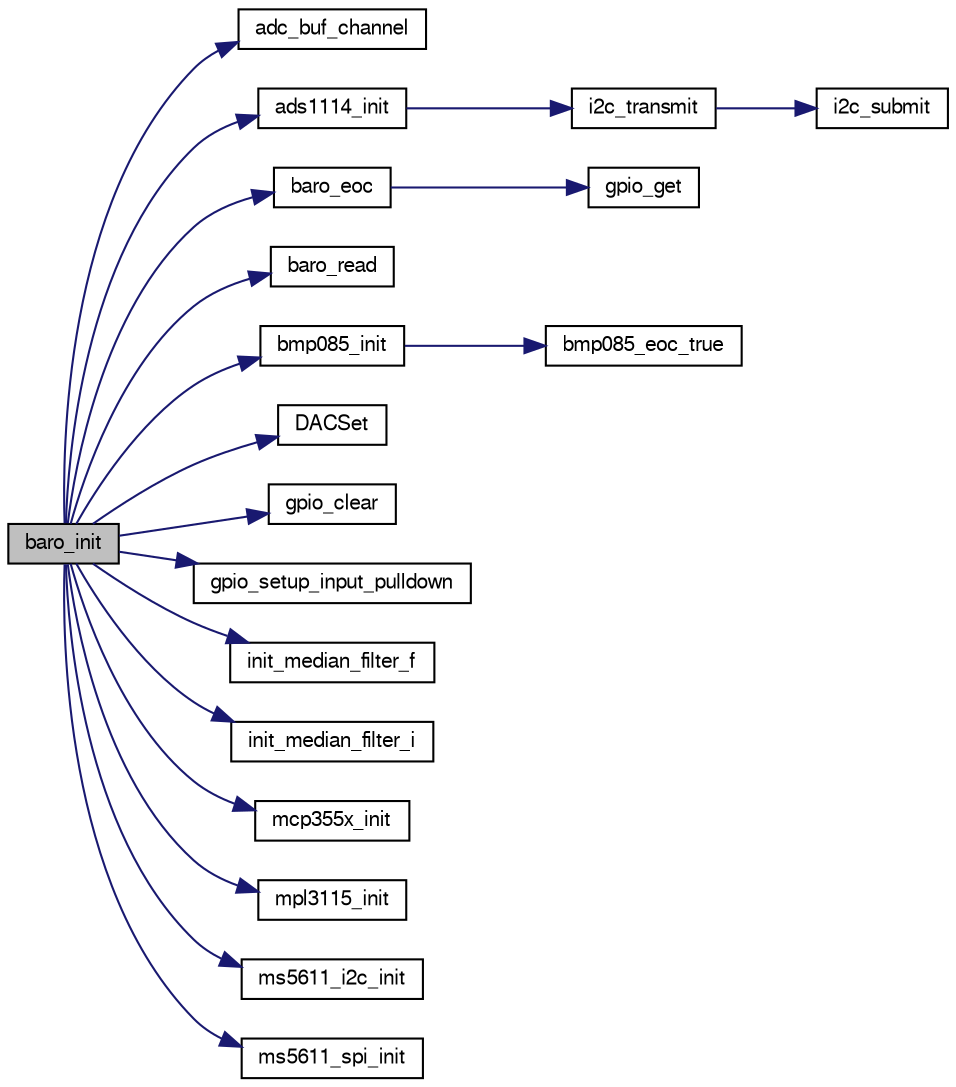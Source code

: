 digraph "baro_init"
{
  edge [fontname="FreeSans",fontsize="10",labelfontname="FreeSans",labelfontsize="10"];
  node [fontname="FreeSans",fontsize="10",shape=record];
  rankdir="LR";
  Node1 [label="baro_init",height=0.2,width=0.4,color="black", fillcolor="grey75", style="filled", fontcolor="black"];
  Node1 -> Node2 [color="midnightblue",fontsize="10",style="solid",fontname="FreeSans"];
  Node2 [label="adc_buf_channel",height=0.2,width=0.4,color="black", fillcolor="white", style="filled",URL="$chibios_2mcu__periph_2adc__arch_8c.html#a289883844d6749adab1cee5aabe41824",tooltip="Link between ChibiOS ADC drivers and Paparazzi adc_buffers. "];
  Node1 -> Node3 [color="midnightblue",fontsize="10",style="solid",fontname="FreeSans"];
  Node3 [label="ads1114_init",height=0.2,width=0.4,color="black", fillcolor="white", style="filled",URL="$ads1114_8c.html#a663d281bebd9216206400b2277496baf"];
  Node3 -> Node4 [color="midnightblue",fontsize="10",style="solid",fontname="FreeSans"];
  Node4 [label="i2c_transmit",height=0.2,width=0.4,color="black", fillcolor="white", style="filled",URL="$group__i2c.html#ga54405aa058f14a143b8b1b5380015927",tooltip="Submit a write only transaction. "];
  Node4 -> Node5 [color="midnightblue",fontsize="10",style="solid",fontname="FreeSans"];
  Node5 [label="i2c_submit",height=0.2,width=0.4,color="black", fillcolor="white", style="filled",URL="$group__i2c.html#ga4eed48e542a9c71b93372f5a38d7e367",tooltip="Submit a I2C transaction. "];
  Node1 -> Node6 [color="midnightblue",fontsize="10",style="solid",fontname="FreeSans"];
  Node6 [label="baro_eoc",height=0.2,width=0.4,color="black", fillcolor="white", style="filled",URL="$lia_2baro__board_8c.html#a4f551582db51f22b12e4d07b3fcb600f"];
  Node6 -> Node7 [color="midnightblue",fontsize="10",style="solid",fontname="FreeSans"];
  Node7 [label="gpio_get",height=0.2,width=0.4,color="black", fillcolor="white", style="filled",URL="$chibios_2mcu__periph_2gpio__arch_8h.html#afd6403990094d8cd6010b2e641a977da",tooltip="Get level of a gpio. "];
  Node1 -> Node8 [color="midnightblue",fontsize="10",style="solid",fontname="FreeSans"];
  Node8 [label="baro_read",height=0.2,width=0.4,color="black", fillcolor="white", style="filled",URL="$swing_2baro__board_8c.html#ac92a0c0517ee3a8c9d5eeb7a31fdc316",tooltip="Check baro thread TODO something better ? "];
  Node1 -> Node9 [color="midnightblue",fontsize="10",style="solid",fontname="FreeSans"];
  Node9 [label="bmp085_init",height=0.2,width=0.4,color="black", fillcolor="white", style="filled",URL="$bmp085_8c.html#a0408131d52b918456c36b07d13d6a90f"];
  Node9 -> Node10 [color="midnightblue",fontsize="10",style="solid",fontname="FreeSans"];
  Node10 [label="bmp085_eoc_true",height=0.2,width=0.4,color="black", fillcolor="white", style="filled",URL="$bmp085_8c.html#ab92381db9dcd63fc57502f7ed1b91678",tooltip="Dummy function to always return TRUE on EndOfConversion check. "];
  Node1 -> Node11 [color="midnightblue",fontsize="10",style="solid",fontname="FreeSans"];
  Node11 [label="DACSet",height=0.2,width=0.4,color="black", fillcolor="white", style="filled",URL="$dac__arch_8h.html#a5a5ecfcdc62897bc847995c225e301af"];
  Node1 -> Node12 [color="midnightblue",fontsize="10",style="solid",fontname="FreeSans"];
  Node12 [label="gpio_clear",height=0.2,width=0.4,color="black", fillcolor="white", style="filled",URL="$chibios_2mcu__periph_2gpio__arch_8h.html#a302a5c9e7203669d0b9db8a2952fe009",tooltip="Clear a gpio output to low level. "];
  Node1 -> Node13 [color="midnightblue",fontsize="10",style="solid",fontname="FreeSans"];
  Node13 [label="gpio_setup_input_pulldown",height=0.2,width=0.4,color="black", fillcolor="white", style="filled",URL="$chibios_2mcu__periph_2gpio__arch_8c.html#a39be1be5c9162dcf8581eb6f9f03b7b1",tooltip="Setup one or more pins of the given GPIO port as inputs with pull down resistors enabled. "];
  Node1 -> Node14 [color="midnightblue",fontsize="10",style="solid",fontname="FreeSans"];
  Node14 [label="init_median_filter_f",height=0.2,width=0.4,color="black", fillcolor="white", style="filled",URL="$median__filter_8h.html#a96f8e995febe47e892b65f0e6ea0bf3c"];
  Node1 -> Node15 [color="midnightblue",fontsize="10",style="solid",fontname="FreeSans"];
  Node15 [label="init_median_filter_i",height=0.2,width=0.4,color="black", fillcolor="white", style="filled",URL="$median__filter_8h.html#a166821d0e610078dfba3fa692d0ae5ca"];
  Node1 -> Node16 [color="midnightblue",fontsize="10",style="solid",fontname="FreeSans"];
  Node16 [label="mcp355x_init",height=0.2,width=0.4,color="black", fillcolor="white", style="filled",URL="$mcp355x_8c.html#a43309b519e20c3a78b08cbae9ce2775a"];
  Node1 -> Node17 [color="midnightblue",fontsize="10",style="solid",fontname="FreeSans"];
  Node17 [label="mpl3115_init",height=0.2,width=0.4,color="black", fillcolor="white", style="filled",URL="$mpl3115_8c.html#a99a5dd8ffadd3cd757fede313accf050"];
  Node1 -> Node18 [color="midnightblue",fontsize="10",style="solid",fontname="FreeSans"];
  Node18 [label="ms5611_i2c_init",height=0.2,width=0.4,color="black", fillcolor="white", style="filled",URL="$ms5611__i2c_8c.html#a17e23c3602297d6edbf19ad6d4bc1d8e"];
  Node1 -> Node19 [color="midnightblue",fontsize="10",style="solid",fontname="FreeSans"];
  Node19 [label="ms5611_spi_init",height=0.2,width=0.4,color="black", fillcolor="white", style="filled",URL="$ms5611__spi_8c.html#ac102daf0219645404f2d06f2d2e49f2d"];
}
